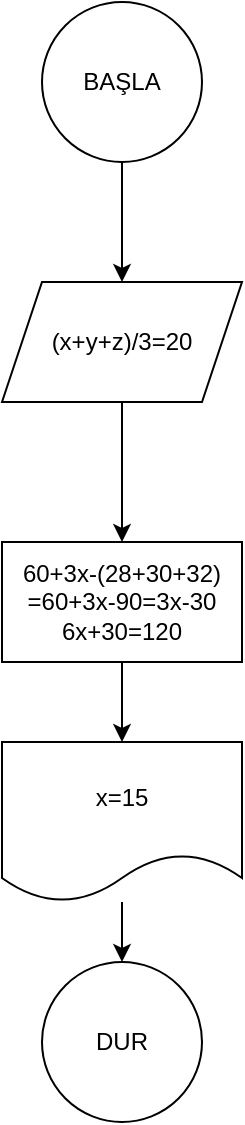 <mxfile version="14.9.6" type="device"><diagram id="De9nSkA_kIkHwEzo7L7z" name="Page-1"><mxGraphModel dx="1086" dy="806" grid="1" gridSize="10" guides="1" tooltips="1" connect="1" arrows="1" fold="1" page="1" pageScale="1" pageWidth="827" pageHeight="1169" math="0" shadow="0"><root><mxCell id="0"/><mxCell id="1" parent="0"/><mxCell id="KFSzGbPrrTbmNwbBnqM--4" value="" style="edgeStyle=orthogonalEdgeStyle;rounded=0;orthogonalLoop=1;jettySize=auto;html=1;" parent="1" source="KFSzGbPrrTbmNwbBnqM--1" target="KFSzGbPrrTbmNwbBnqM--3" edge="1"><mxGeometry relative="1" as="geometry"/></mxCell><mxCell id="KFSzGbPrrTbmNwbBnqM--1" value="BAŞLA" style="ellipse;whiteSpace=wrap;html=1;aspect=fixed;" parent="1" vertex="1"><mxGeometry x="374" y="50" width="80" height="80" as="geometry"/></mxCell><mxCell id="KFSzGbPrrTbmNwbBnqM--2" value="DUR" style="ellipse;whiteSpace=wrap;html=1;aspect=fixed;" parent="1" vertex="1"><mxGeometry x="374" y="530" width="80" height="80" as="geometry"/></mxCell><mxCell id="KFSzGbPrrTbmNwbBnqM--6" value="" style="edgeStyle=orthogonalEdgeStyle;rounded=0;orthogonalLoop=1;jettySize=auto;html=1;" parent="1" source="KFSzGbPrrTbmNwbBnqM--3" target="KFSzGbPrrTbmNwbBnqM--5" edge="1"><mxGeometry relative="1" as="geometry"/></mxCell><mxCell id="KFSzGbPrrTbmNwbBnqM--3" value="(x+y+z)/3=20" style="shape=parallelogram;perimeter=parallelogramPerimeter;whiteSpace=wrap;html=1;fixedSize=1;" parent="1" vertex="1"><mxGeometry x="354" y="190" width="120" height="60" as="geometry"/></mxCell><mxCell id="KFSzGbPrrTbmNwbBnqM--8" value="" style="edgeStyle=orthogonalEdgeStyle;rounded=0;orthogonalLoop=1;jettySize=auto;html=1;" parent="1" source="KFSzGbPrrTbmNwbBnqM--5" target="KFSzGbPrrTbmNwbBnqM--7" edge="1"><mxGeometry relative="1" as="geometry"/></mxCell><mxCell id="KFSzGbPrrTbmNwbBnqM--5" value="60+3x-(28+30+32)&lt;br&gt;=60+3x-90=3x-30&lt;br&gt;6x+30=120" style="rounded=0;whiteSpace=wrap;html=1;" parent="1" vertex="1"><mxGeometry x="354" y="320" width="120" height="60" as="geometry"/></mxCell><mxCell id="KFSzGbPrrTbmNwbBnqM--9" value="" style="edgeStyle=orthogonalEdgeStyle;rounded=0;orthogonalLoop=1;jettySize=auto;html=1;" parent="1" source="KFSzGbPrrTbmNwbBnqM--7" target="KFSzGbPrrTbmNwbBnqM--2" edge="1"><mxGeometry relative="1" as="geometry"/></mxCell><mxCell id="KFSzGbPrrTbmNwbBnqM--7" value="x=15" style="shape=document;whiteSpace=wrap;html=1;boundedLbl=1;" parent="1" vertex="1"><mxGeometry x="354" y="420" width="120" height="80" as="geometry"/></mxCell></root></mxGraphModel></diagram></mxfile>